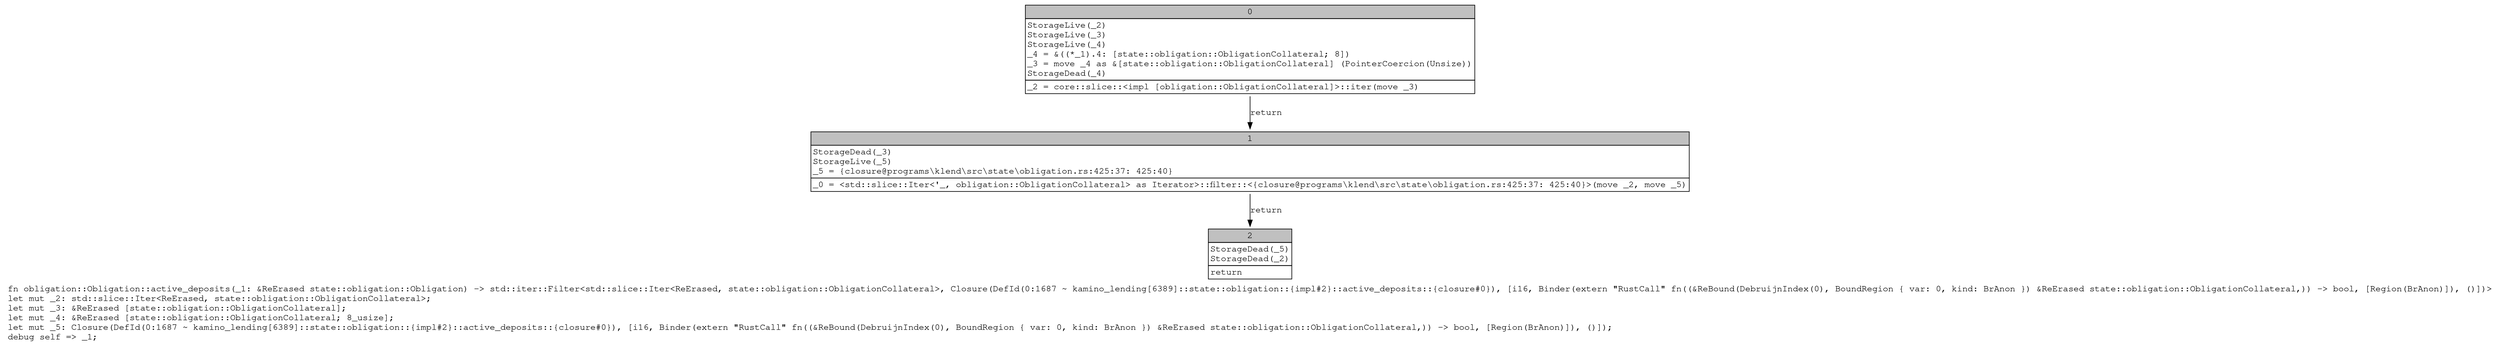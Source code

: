 digraph Mir_0_1686 {
    graph [fontname="Courier, monospace"];
    node [fontname="Courier, monospace"];
    edge [fontname="Courier, monospace"];
    label=<fn obligation::Obligation::active_deposits(_1: &amp;ReErased state::obligation::Obligation) -&gt; std::iter::Filter&lt;std::slice::Iter&lt;ReErased, state::obligation::ObligationCollateral&gt;, Closure(DefId(0:1687 ~ kamino_lending[6389]::state::obligation::{impl#2}::active_deposits::{closure#0}), [i16, Binder(extern &quot;RustCall&quot; fn((&amp;ReBound(DebruijnIndex(0), BoundRegion { var: 0, kind: BrAnon }) &amp;ReErased state::obligation::ObligationCollateral,)) -&gt; bool, [Region(BrAnon)]), ()])&gt;<br align="left"/>let mut _2: std::slice::Iter&lt;ReErased, state::obligation::ObligationCollateral&gt;;<br align="left"/>let mut _3: &amp;ReErased [state::obligation::ObligationCollateral];<br align="left"/>let mut _4: &amp;ReErased [state::obligation::ObligationCollateral; 8_usize];<br align="left"/>let mut _5: Closure(DefId(0:1687 ~ kamino_lending[6389]::state::obligation::{impl#2}::active_deposits::{closure#0}), [i16, Binder(extern &quot;RustCall&quot; fn((&amp;ReBound(DebruijnIndex(0), BoundRegion { var: 0, kind: BrAnon }) &amp;ReErased state::obligation::ObligationCollateral,)) -&gt; bool, [Region(BrAnon)]), ()]);<br align="left"/>debug self =&gt; _1;<br align="left"/>>;
    bb0__0_1686 [shape="none", label=<<table border="0" cellborder="1" cellspacing="0"><tr><td bgcolor="gray" align="center" colspan="1">0</td></tr><tr><td align="left" balign="left">StorageLive(_2)<br/>StorageLive(_3)<br/>StorageLive(_4)<br/>_4 = &amp;((*_1).4: [state::obligation::ObligationCollateral; 8])<br/>_3 = move _4 as &amp;[state::obligation::ObligationCollateral] (PointerCoercion(Unsize))<br/>StorageDead(_4)<br/></td></tr><tr><td align="left">_2 = core::slice::&lt;impl [obligation::ObligationCollateral]&gt;::iter(move _3)</td></tr></table>>];
    bb1__0_1686 [shape="none", label=<<table border="0" cellborder="1" cellspacing="0"><tr><td bgcolor="gray" align="center" colspan="1">1</td></tr><tr><td align="left" balign="left">StorageDead(_3)<br/>StorageLive(_5)<br/>_5 = {closure@programs\klend\src\state\obligation.rs:425:37: 425:40}<br/></td></tr><tr><td align="left">_0 = &lt;std::slice::Iter&lt;'_, obligation::ObligationCollateral&gt; as Iterator&gt;::filter::&lt;{closure@programs\klend\src\state\obligation.rs:425:37: 425:40}&gt;(move _2, move _5)</td></tr></table>>];
    bb2__0_1686 [shape="none", label=<<table border="0" cellborder="1" cellspacing="0"><tr><td bgcolor="gray" align="center" colspan="1">2</td></tr><tr><td align="left" balign="left">StorageDead(_5)<br/>StorageDead(_2)<br/></td></tr><tr><td align="left">return</td></tr></table>>];
    bb0__0_1686 -> bb1__0_1686 [label="return"];
    bb1__0_1686 -> bb2__0_1686 [label="return"];
}
